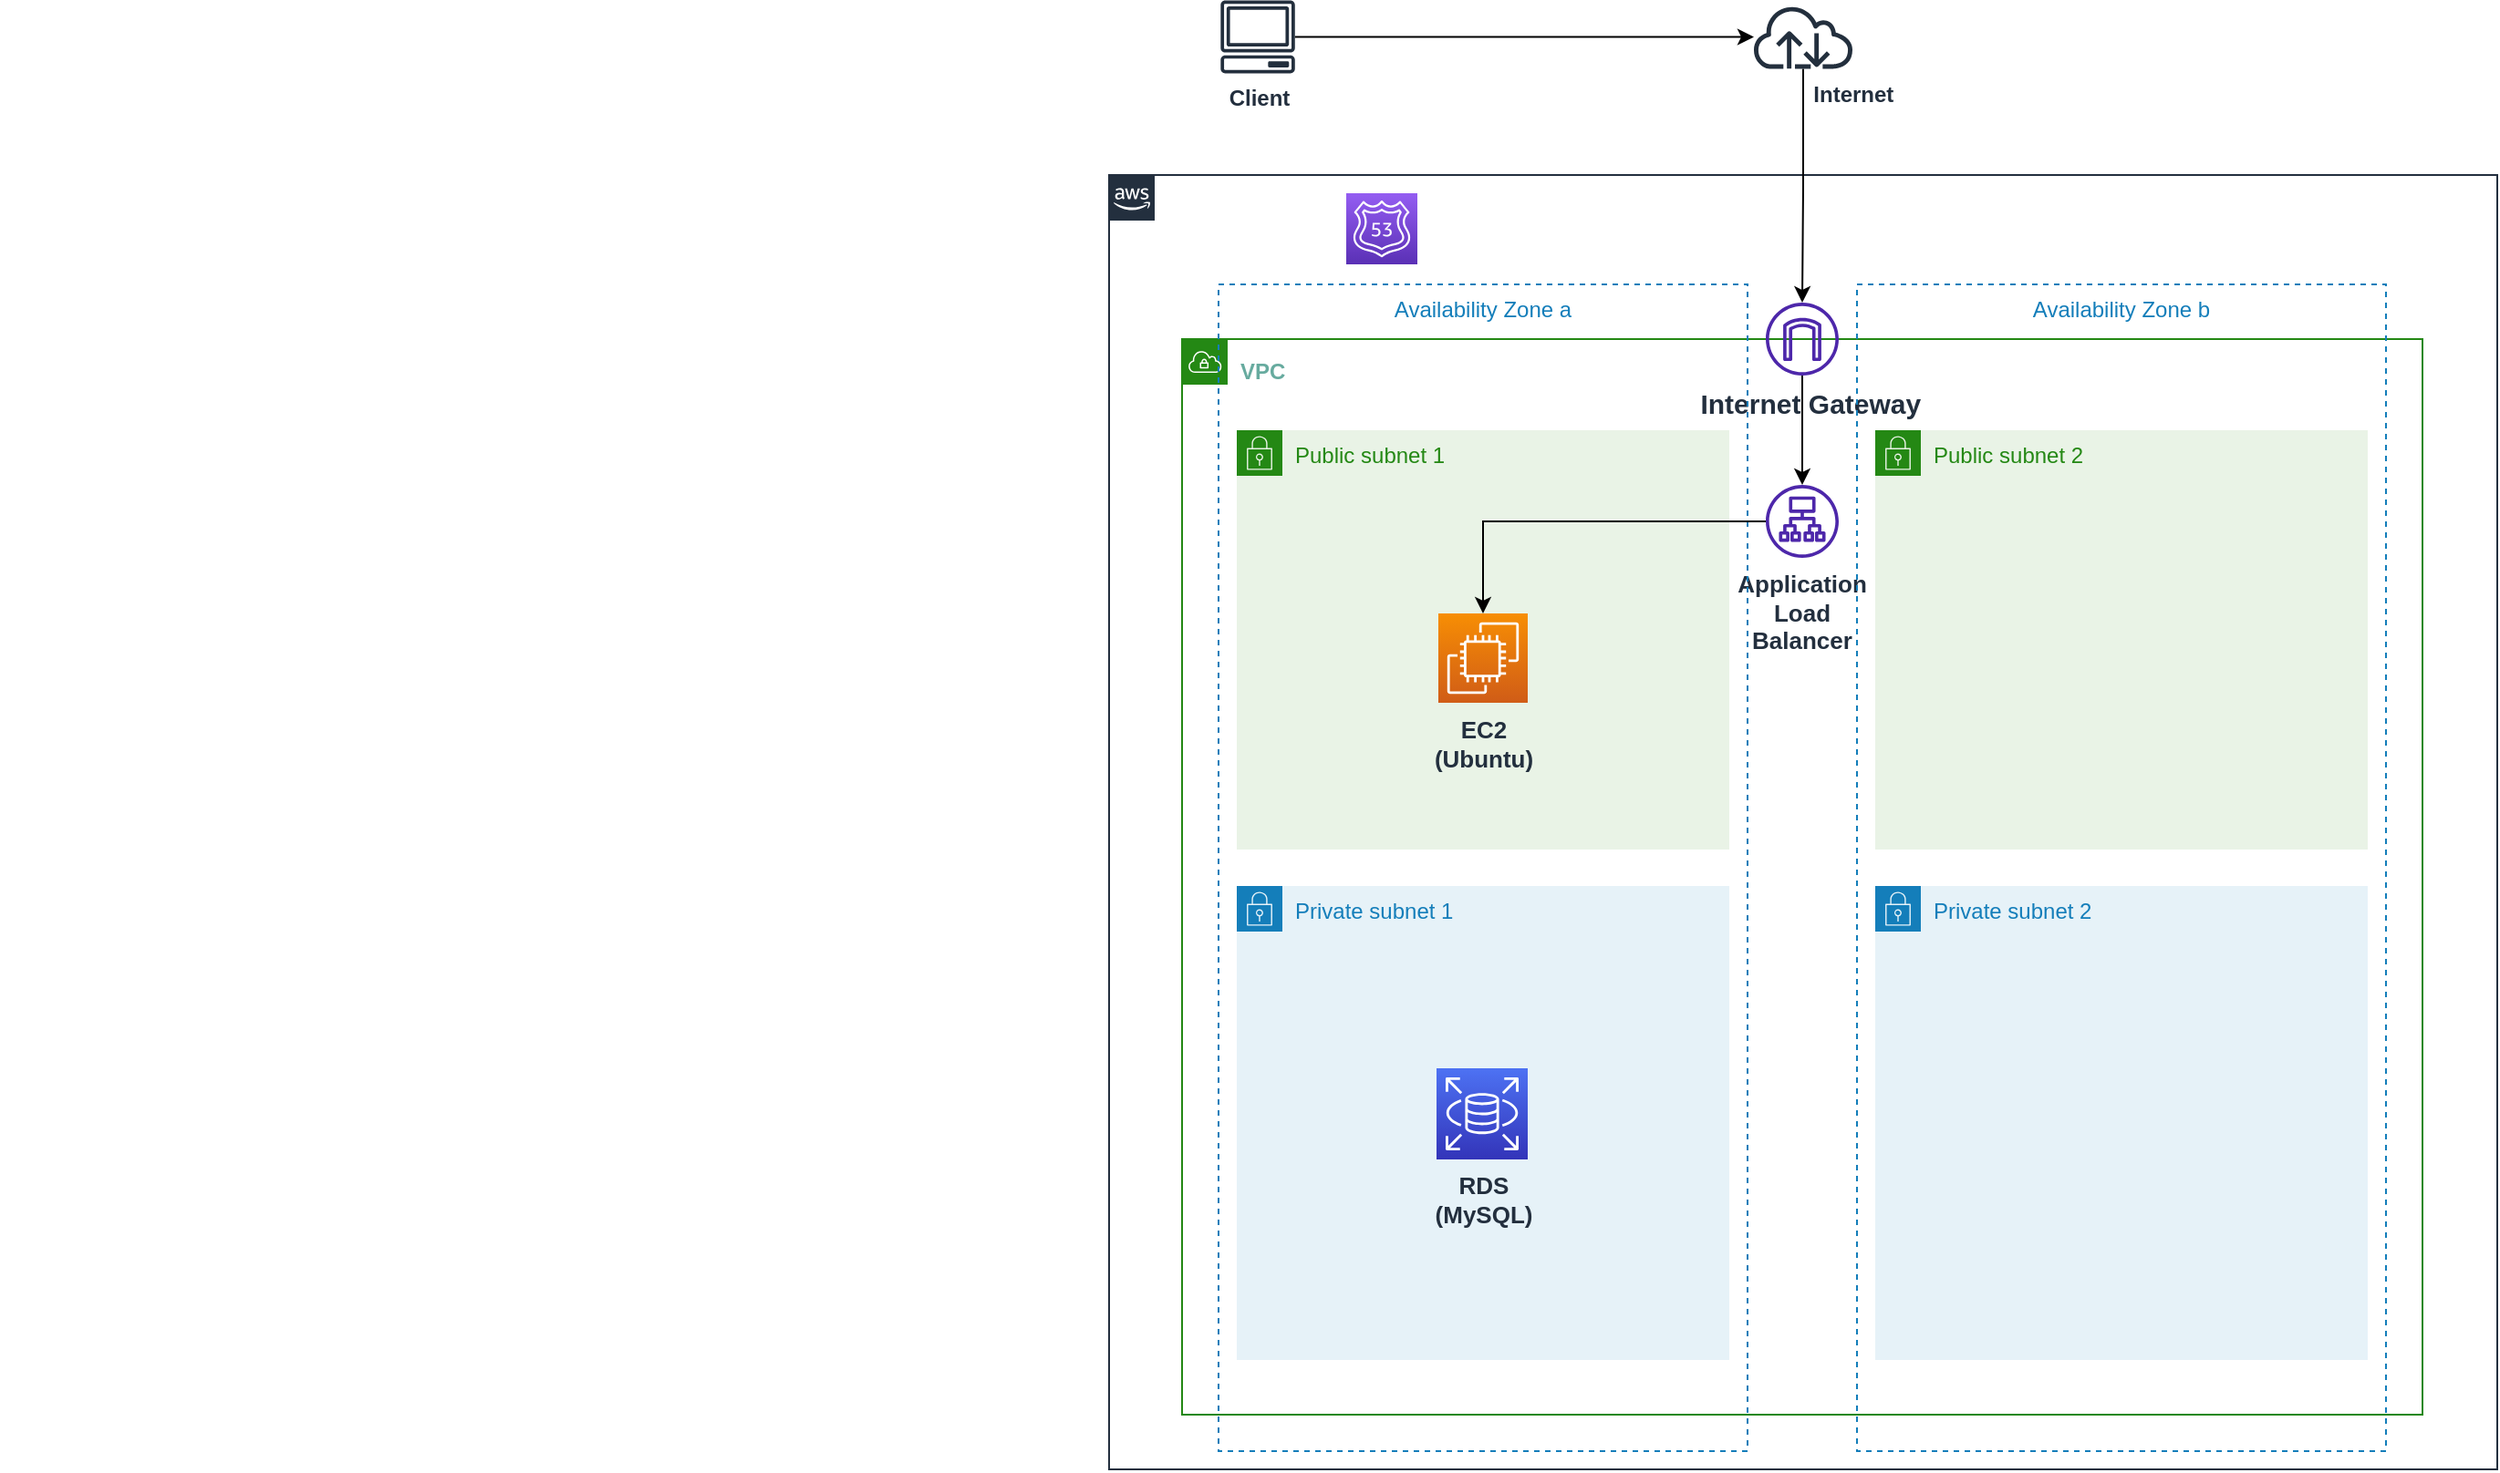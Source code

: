 <mxfile version="21.5.2" type="device">
  <diagram name="ページ1" id="MenXrI_mUDlokUi05DNB">
    <mxGraphModel dx="1618" dy="1057" grid="1" gridSize="10" guides="1" tooltips="1" connect="1" arrows="1" fold="1" page="1" pageScale="1" pageWidth="827" pageHeight="1169" math="0" shadow="0">
      <root>
        <mxCell id="0" />
        <mxCell id="1" parent="0" />
        <mxCell id="pFhROxe73JRqRCrEgkyq-13" value="" style="points=[[0,0],[0.25,0],[0.5,0],[0.75,0],[1,0],[1,0.25],[1,0.5],[1,0.75],[1,1],[0.75,1],[0.5,1],[0.25,1],[0,1],[0,0.75],[0,0.5],[0,0.25]];outlineConnect=0;gradientColor=none;html=1;whiteSpace=wrap;fontSize=12;fontStyle=0;container=1;pointerEvents=0;collapsible=0;recursiveResize=0;shape=mxgraph.aws4.group;grIcon=mxgraph.aws4.group_aws_cloud_alt;strokeColor=#232F3E;fillColor=none;verticalAlign=middle;align=left;spacingLeft=30;fontColor=#232F3E;dashed=0;labelPosition=right;verticalLabelPosition=middle;" vertex="1" parent="1">
          <mxGeometry x="39" y="150" width="761" height="710" as="geometry" />
        </mxCell>
        <mxCell id="pFhROxe73JRqRCrEgkyq-14" value="&lt;blockquote style=&quot;margin: 0 0 0 40px; border: none; padding: 0px;&quot;&gt;&lt;blockquote style=&quot;margin: 0 0 0 40px; border: none; padding: 0px;&quot;&gt;&lt;blockquote style=&quot;margin: 0 0 0 40px; border: none; padding: 0px;&quot;&gt;&lt;blockquote style=&quot;margin: 0 0 0 40px; border: none; padding: 0px;&quot;&gt;&lt;blockquote style=&quot;margin: 0 0 0 40px; border: none; padding: 0px;&quot;&gt;&lt;blockquote style=&quot;margin: 0 0 0 40px; border: none; padding: 0px;&quot;&gt;&lt;blockquote style=&quot;margin: 0 0 0 40px; border: none; padding: 0px;&quot;&gt;&lt;blockquote style=&quot;margin: 0 0 0 40px; border: none; padding: 0px;&quot;&gt;&lt;blockquote style=&quot;margin: 0 0 0 40px; border: none; padding: 0px;&quot;&gt;&lt;blockquote style=&quot;margin: 0 0 0 40px; border: none; padding: 0px;&quot;&gt;&lt;blockquote style=&quot;margin: 0 0 0 40px; border: none; padding: 0px;&quot;&gt;&lt;blockquote style=&quot;margin: 0 0 0 40px; border: none; padding: 0px;&quot;&gt;&lt;blockquote style=&quot;margin: 0 0 0 40px; border: none; padding: 0px;&quot;&gt;&lt;blockquote style=&quot;margin: 0 0 0 40px; border: none; padding: 0px;&quot;&gt;&lt;blockquote style=&quot;margin: 0 0 0 40px; border: none; padding: 0px;&quot;&gt;&lt;blockquote style=&quot;margin: 0 0 0 40px; border: none; padding: 0px;&quot;&gt;&lt;blockquote style=&quot;margin: 0px 0px 0px 40px; border: none; padding: 0px;&quot;&gt;VPC&lt;/blockquote&gt;&lt;/blockquote&gt;&lt;/blockquote&gt;&lt;/blockquote&gt;&lt;/blockquote&gt;&lt;/blockquote&gt;&lt;/blockquote&gt;&lt;/blockquote&gt;&lt;/blockquote&gt;&lt;/blockquote&gt;&lt;/blockquote&gt;&lt;/blockquote&gt;&lt;/blockquote&gt;&lt;/blockquote&gt;&lt;/blockquote&gt;&lt;/blockquote&gt;&lt;/blockquote&gt;" style="points=[[0,0],[0.25,0],[0.5,0],[0.75,0],[1,0],[1,0.25],[1,0.5],[1,0.75],[1,1],[0.75,1],[0.5,1],[0.25,1],[0,1],[0,0.75],[0,0.5],[0,0.25]];outlineConnect=0;gradientColor=none;html=1;whiteSpace=wrap;fontSize=12;fontStyle=1;container=1;pointerEvents=0;collapsible=0;recursiveResize=0;shape=mxgraph.aws4.group;grIcon=mxgraph.aws4.group_vpc;strokeColor=#248814;fillColor=none;verticalAlign=bottom;align=left;spacingLeft=30;fontColor=#67AB9F;dashed=0;labelPosition=left;verticalLabelPosition=top;horizontal=1;spacingBottom=-27;" vertex="1" parent="pFhROxe73JRqRCrEgkyq-13">
          <mxGeometry x="40" y="90" width="680" height="590" as="geometry" />
        </mxCell>
        <mxCell id="pFhROxe73JRqRCrEgkyq-65" style="edgeStyle=orthogonalEdgeStyle;rounded=0;orthogonalLoop=1;jettySize=auto;html=1;" edge="1" parent="pFhROxe73JRqRCrEgkyq-14" source="pFhROxe73JRqRCrEgkyq-50" target="pFhROxe73JRqRCrEgkyq-51">
          <mxGeometry relative="1" as="geometry" />
        </mxCell>
        <mxCell id="pFhROxe73JRqRCrEgkyq-50" value="&amp;nbsp; Internet Gateway" style="sketch=0;outlineConnect=0;fontColor=#232F3E;gradientColor=none;fillColor=#4D27AA;strokeColor=none;dashed=0;verticalLabelPosition=bottom;verticalAlign=top;align=center;html=1;fontSize=15;fontStyle=1;aspect=fixed;pointerEvents=1;shape=mxgraph.aws4.internet_gateway;labelPosition=center;" vertex="1" parent="pFhROxe73JRqRCrEgkyq-14">
          <mxGeometry x="320" y="-20" width="40" height="40" as="geometry" />
        </mxCell>
        <mxCell id="pFhROxe73JRqRCrEgkyq-51" value="Application&lt;br style=&quot;&quot;&gt;Load Balancer" style="sketch=0;outlineConnect=0;fontColor=#232F3E;gradientColor=none;fillColor=#4D27AA;strokeColor=none;dashed=0;verticalLabelPosition=bottom;verticalAlign=top;align=center;html=1;fontSize=13;fontStyle=1;aspect=fixed;pointerEvents=1;shape=mxgraph.aws4.application_load_balancer;horizontal=1;whiteSpace=wrap;" vertex="1" parent="pFhROxe73JRqRCrEgkyq-14">
          <mxGeometry x="320" y="80" width="40" height="40" as="geometry" />
        </mxCell>
        <mxCell id="pFhROxe73JRqRCrEgkyq-37" value="Availability Zone a" style="fillColor=none;strokeColor=#147EBA;dashed=1;verticalAlign=top;fontStyle=0;fontColor=#147EBA;whiteSpace=wrap;html=1;" vertex="1" parent="pFhROxe73JRqRCrEgkyq-13">
          <mxGeometry x="60" y="60" width="290" height="640" as="geometry" />
        </mxCell>
        <mxCell id="pFhROxe73JRqRCrEgkyq-41" value="Availability Zone b" style="fillColor=none;strokeColor=#147EBA;dashed=1;verticalAlign=top;fontStyle=0;fontColor=#147EBA;whiteSpace=wrap;html=1;align=center;" vertex="1" parent="pFhROxe73JRqRCrEgkyq-13">
          <mxGeometry x="410" y="60" width="290" height="640" as="geometry" />
        </mxCell>
        <mxCell id="pFhROxe73JRqRCrEgkyq-43" value="Private subnet 1" style="points=[[0,0],[0.25,0],[0.5,0],[0.75,0],[1,0],[1,0.25],[1,0.5],[1,0.75],[1,1],[0.75,1],[0.5,1],[0.25,1],[0,1],[0,0.75],[0,0.5],[0,0.25]];outlineConnect=0;gradientColor=none;html=1;whiteSpace=wrap;fontSize=12;fontStyle=0;container=1;pointerEvents=0;collapsible=0;recursiveResize=0;shape=mxgraph.aws4.group;grIcon=mxgraph.aws4.group_security_group;grStroke=0;strokeColor=#147EBA;fillColor=#E6F2F8;verticalAlign=top;align=left;spacingLeft=30;fontColor=#147EBA;dashed=0;" vertex="1" parent="pFhROxe73JRqRCrEgkyq-13">
          <mxGeometry x="70" y="390" width="270" height="260" as="geometry" />
        </mxCell>
        <mxCell id="pFhROxe73JRqRCrEgkyq-54" value="RDS&lt;br&gt;(MySQL)" style="sketch=0;points=[[0,0,0],[0.25,0,0],[0.5,0,0],[0.75,0,0],[1,0,0],[0,1,0],[0.25,1,0],[0.5,1,0],[0.75,1,0],[1,1,0],[0,0.25,0],[0,0.5,0],[0,0.75,0],[1,0.25,0],[1,0.5,0],[1,0.75,0]];outlineConnect=0;fontColor=#232F3E;gradientColor=#4D72F3;gradientDirection=north;fillColor=#3334B9;strokeColor=#ffffff;dashed=0;verticalLabelPosition=bottom;verticalAlign=top;align=center;html=1;fontSize=13;fontStyle=1;aspect=fixed;shape=mxgraph.aws4.resourceIcon;resIcon=mxgraph.aws4.rds;" vertex="1" parent="pFhROxe73JRqRCrEgkyq-43">
          <mxGeometry x="109.5" y="100" width="50" height="50" as="geometry" />
        </mxCell>
        <mxCell id="pFhROxe73JRqRCrEgkyq-44" value="Public subnet 1" style="points=[[0,0],[0.25,0],[0.5,0],[0.75,0],[1,0],[1,0.25],[1,0.5],[1,0.75],[1,1],[0.75,1],[0.5,1],[0.25,1],[0,1],[0,0.75],[0,0.5],[0,0.25]];outlineConnect=0;gradientColor=none;html=1;whiteSpace=wrap;fontSize=12;fontStyle=0;container=1;pointerEvents=0;collapsible=0;recursiveResize=0;shape=mxgraph.aws4.group;grIcon=mxgraph.aws4.group_security_group;grStroke=0;strokeColor=#248814;fillColor=#E9F3E6;verticalAlign=top;align=left;spacingLeft=30;fontColor=#248814;dashed=0;" vertex="1" parent="pFhROxe73JRqRCrEgkyq-13">
          <mxGeometry x="70" y="140" width="270" height="230" as="geometry" />
        </mxCell>
        <mxCell id="pFhROxe73JRqRCrEgkyq-52" value="EC2&lt;br&gt;(Ubuntu)" style="sketch=0;points=[[0,0,0],[0.25,0,0],[0.5,0,0],[0.75,0,0],[1,0,0],[0,1,0],[0.25,1,0],[0.5,1,0],[0.75,1,0],[1,1,0],[0,0.25,0],[0,0.5,0],[0,0.75,0],[1,0.25,0],[1,0.5,0],[1,0.75,0]];outlineConnect=0;fontColor=#232F3E;gradientColor=#F78E04;gradientDirection=north;fillColor=#D05C17;strokeColor=#ffffff;dashed=0;verticalLabelPosition=bottom;verticalAlign=top;align=center;html=1;fontSize=13;fontStyle=1;aspect=fixed;shape=mxgraph.aws4.resourceIcon;resIcon=mxgraph.aws4.ec2;" vertex="1" parent="pFhROxe73JRqRCrEgkyq-44">
          <mxGeometry x="110.5" y="100.5" width="49" height="49" as="geometry" />
        </mxCell>
        <mxCell id="pFhROxe73JRqRCrEgkyq-46" value="Public subnet 2" style="points=[[0,0],[0.25,0],[0.5,0],[0.75,0],[1,0],[1,0.25],[1,0.5],[1,0.75],[1,1],[0.75,1],[0.5,1],[0.25,1],[0,1],[0,0.75],[0,0.5],[0,0.25]];outlineConnect=0;gradientColor=none;html=1;whiteSpace=wrap;fontSize=12;fontStyle=0;container=1;pointerEvents=0;collapsible=0;recursiveResize=0;shape=mxgraph.aws4.group;grIcon=mxgraph.aws4.group_security_group;grStroke=0;strokeColor=#248814;fillColor=#E9F3E6;verticalAlign=top;align=left;spacingLeft=30;fontColor=#248814;dashed=0;" vertex="1" parent="pFhROxe73JRqRCrEgkyq-13">
          <mxGeometry x="420" y="140" width="270" height="230" as="geometry" />
        </mxCell>
        <mxCell id="pFhROxe73JRqRCrEgkyq-47" value="Private subnet 2" style="points=[[0,0],[0.25,0],[0.5,0],[0.75,0],[1,0],[1,0.25],[1,0.5],[1,0.75],[1,1],[0.75,1],[0.5,1],[0.25,1],[0,1],[0,0.75],[0,0.5],[0,0.25]];outlineConnect=0;gradientColor=none;html=1;whiteSpace=wrap;fontSize=12;fontStyle=0;container=1;pointerEvents=0;collapsible=0;recursiveResize=0;shape=mxgraph.aws4.group;grIcon=mxgraph.aws4.group_security_group;grStroke=0;strokeColor=#147EBA;fillColor=#E6F2F8;verticalAlign=top;align=left;spacingLeft=30;fontColor=#147EBA;dashed=0;" vertex="1" parent="pFhROxe73JRqRCrEgkyq-13">
          <mxGeometry x="420" y="390" width="270" height="260" as="geometry" />
        </mxCell>
        <mxCell id="pFhROxe73JRqRCrEgkyq-49" value="" style="sketch=0;points=[[0,0,0],[0.25,0,0],[0.5,0,0],[0.75,0,0],[1,0,0],[0,1,0],[0.25,1,0],[0.5,1,0],[0.75,1,0],[1,1,0],[0,0.25,0],[0,0.5,0],[0,0.75,0],[1,0.25,0],[1,0.5,0],[1,0.75,0]];outlineConnect=0;fontColor=#232F3E;gradientColor=#945DF2;gradientDirection=north;fillColor=#5A30B5;strokeColor=#ffffff;dashed=0;verticalLabelPosition=bottom;verticalAlign=top;align=center;html=1;fontSize=12;fontStyle=0;aspect=fixed;shape=mxgraph.aws4.resourceIcon;resIcon=mxgraph.aws4.route_53;" vertex="1" parent="pFhROxe73JRqRCrEgkyq-13">
          <mxGeometry x="130" y="10" width="39" height="39" as="geometry" />
        </mxCell>
        <mxCell id="pFhROxe73JRqRCrEgkyq-66" style="edgeStyle=orthogonalEdgeStyle;rounded=0;orthogonalLoop=1;jettySize=auto;html=1;" edge="1" parent="pFhROxe73JRqRCrEgkyq-13" source="pFhROxe73JRqRCrEgkyq-51" target="pFhROxe73JRqRCrEgkyq-52">
          <mxGeometry relative="1" as="geometry" />
        </mxCell>
        <mxCell id="pFhROxe73JRqRCrEgkyq-61" style="edgeStyle=orthogonalEdgeStyle;rounded=0;orthogonalLoop=1;jettySize=auto;html=1;" edge="1" parent="1" source="pFhROxe73JRqRCrEgkyq-57" target="pFhROxe73JRqRCrEgkyq-60">
          <mxGeometry relative="1" as="geometry" />
        </mxCell>
        <mxCell id="pFhROxe73JRqRCrEgkyq-57" value="Client" style="sketch=0;outlineConnect=0;fontColor=#232F3E;gradientColor=none;fillColor=#232F3D;strokeColor=none;dashed=0;verticalLabelPosition=bottom;verticalAlign=top;align=center;html=1;fontSize=12;fontStyle=1;aspect=fixed;pointerEvents=1;shape=mxgraph.aws4.client;" vertex="1" parent="1">
          <mxGeometry x="100" y="54.25" width="41.05" height="40" as="geometry" />
        </mxCell>
        <mxCell id="pFhROxe73JRqRCrEgkyq-62" style="edgeStyle=orthogonalEdgeStyle;rounded=0;orthogonalLoop=1;jettySize=auto;html=1;" edge="1" parent="1" source="pFhROxe73JRqRCrEgkyq-60" target="pFhROxe73JRqRCrEgkyq-50">
          <mxGeometry relative="1" as="geometry">
            <mxPoint x="419" y="200" as="targetPoint" />
            <Array as="points" />
          </mxGeometry>
        </mxCell>
        <mxCell id="pFhROxe73JRqRCrEgkyq-60" value="&lt;blockquote style=&quot;margin: 0 0 0 40px; border: none; padding: 0px;&quot;&gt;&lt;b&gt;&amp;nbsp; &amp;nbsp; Internet&lt;/b&gt;&lt;/blockquote&gt;" style="sketch=0;outlineConnect=0;fontColor=#232F3E;gradientColor=none;fillColor=#232F3D;strokeColor=none;dashed=0;verticalLabelPosition=bottom;verticalAlign=top;align=center;html=1;fontSize=12;fontStyle=0;aspect=fixed;pointerEvents=1;shape=mxgraph.aws4.internet;" vertex="1" parent="1">
          <mxGeometry x="391.1" y="56.77" width="56.8" height="34.96" as="geometry" />
        </mxCell>
      </root>
    </mxGraphModel>
  </diagram>
</mxfile>

